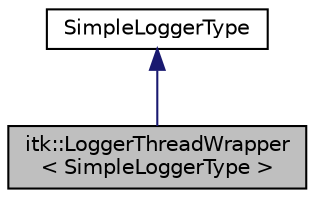 digraph "itk::LoggerThreadWrapper&lt; SimpleLoggerType &gt;"
{
 // LATEX_PDF_SIZE
  edge [fontname="Helvetica",fontsize="10",labelfontname="Helvetica",labelfontsize="10"];
  node [fontname="Helvetica",fontsize="10",shape=record];
  Node1 [label="itk::LoggerThreadWrapper\l\< SimpleLoggerType \>",height=0.2,width=0.4,color="black", fillcolor="grey75", style="filled", fontcolor="black",tooltip="Used for providing logging service as a separate thread."];
  Node2 -> Node1 [dir="back",color="midnightblue",fontsize="10",style="solid",fontname="Helvetica"];
  Node2 [label="SimpleLoggerType",height=0.2,width=0.4,color="black", fillcolor="white", style="filled",tooltip=" "];
}
